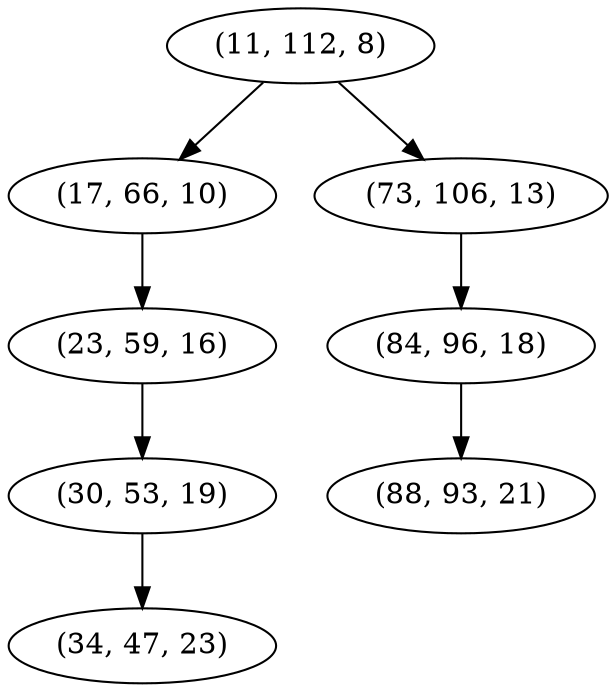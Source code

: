 digraph tree {
    "(11, 112, 8)";
    "(17, 66, 10)";
    "(23, 59, 16)";
    "(30, 53, 19)";
    "(34, 47, 23)";
    "(73, 106, 13)";
    "(84, 96, 18)";
    "(88, 93, 21)";
    "(11, 112, 8)" -> "(17, 66, 10)";
    "(11, 112, 8)" -> "(73, 106, 13)";
    "(17, 66, 10)" -> "(23, 59, 16)";
    "(23, 59, 16)" -> "(30, 53, 19)";
    "(30, 53, 19)" -> "(34, 47, 23)";
    "(73, 106, 13)" -> "(84, 96, 18)";
    "(84, 96, 18)" -> "(88, 93, 21)";
}
